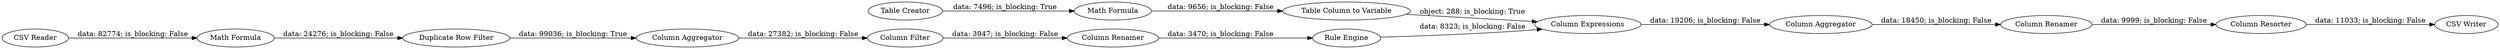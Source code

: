 digraph {
	"-3767499933667473044_5" [label="Column Aggregator"]
	"-3767499933667473044_10" [label="Math Formula"]
	"-3767499933667473044_6" [label="Column Filter"]
	"-3767499933667473044_25" [label="Column Aggregator"]
	"-3767499933667473044_26" [label="Column Renamer"]
	"-3767499933667473044_4" [label="Duplicate Row Filter"]
	"-3767499933667473044_1" [label="CSV Reader"]
	"-3767499933667473044_27" [label="Column Resorter"]
	"-3767499933667473044_33" [label="CSV Writer"]
	"-3767499933667473044_7" [label="Column Renamer"]
	"-3767499933667473044_12" [label="Table Column to Variable"]
	"-3767499933667473044_8" [label="Table Creator"]
	"-3767499933667473044_23" [label="Column Expressions"]
	"-3767499933667473044_19" [label="Rule Engine"]
	"-3767499933667473044_32" [label="Math Formula"]
	"-3767499933667473044_1" -> "-3767499933667473044_32" [label="data: 82774; is_blocking: False"]
	"-3767499933667473044_12" -> "-3767499933667473044_23" [label="object: 288; is_blocking: True"]
	"-3767499933667473044_6" -> "-3767499933667473044_7" [label="data: 3947; is_blocking: False"]
	"-3767499933667473044_5" -> "-3767499933667473044_6" [label="data: 27382; is_blocking: False"]
	"-3767499933667473044_4" -> "-3767499933667473044_5" [label="data: 99036; is_blocking: True"]
	"-3767499933667473044_23" -> "-3767499933667473044_25" [label="data: 19206; is_blocking: False"]
	"-3767499933667473044_25" -> "-3767499933667473044_26" [label="data: 18450; is_blocking: False"]
	"-3767499933667473044_7" -> "-3767499933667473044_19" [label="data: 3470; is_blocking: False"]
	"-3767499933667473044_8" -> "-3767499933667473044_10" [label="data: 7496; is_blocking: True"]
	"-3767499933667473044_27" -> "-3767499933667473044_33" [label="data: 11033; is_blocking: False"]
	"-3767499933667473044_26" -> "-3767499933667473044_27" [label="data: 9999; is_blocking: False"]
	"-3767499933667473044_10" -> "-3767499933667473044_12" [label="data: 9656; is_blocking: False"]
	"-3767499933667473044_19" -> "-3767499933667473044_23" [label="data: 8323; is_blocking: False"]
	"-3767499933667473044_32" -> "-3767499933667473044_4" [label="data: 24276; is_blocking: False"]
	rankdir=LR
}
